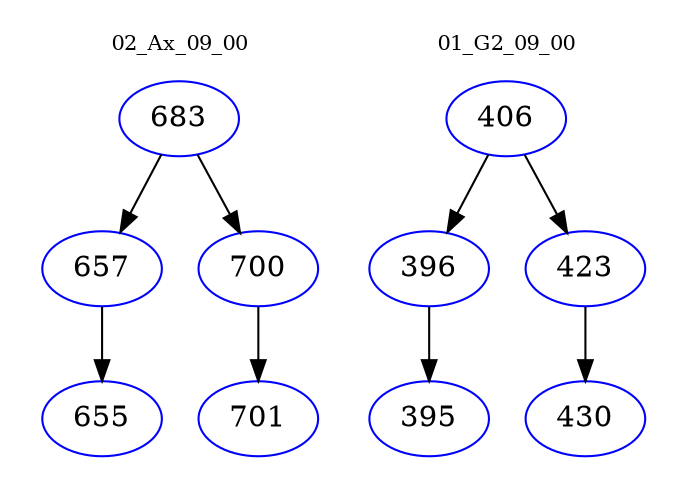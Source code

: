 digraph{
subgraph cluster_0 {
color = white
label = "02_Ax_09_00";
fontsize=10;
T0_683 [label="683", color="blue"]
T0_683 -> T0_657 [color="black"]
T0_657 [label="657", color="blue"]
T0_657 -> T0_655 [color="black"]
T0_655 [label="655", color="blue"]
T0_683 -> T0_700 [color="black"]
T0_700 [label="700", color="blue"]
T0_700 -> T0_701 [color="black"]
T0_701 [label="701", color="blue"]
}
subgraph cluster_1 {
color = white
label = "01_G2_09_00";
fontsize=10;
T1_406 [label="406", color="blue"]
T1_406 -> T1_396 [color="black"]
T1_396 [label="396", color="blue"]
T1_396 -> T1_395 [color="black"]
T1_395 [label="395", color="blue"]
T1_406 -> T1_423 [color="black"]
T1_423 [label="423", color="blue"]
T1_423 -> T1_430 [color="black"]
T1_430 [label="430", color="blue"]
}
}
